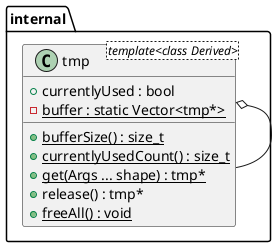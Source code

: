 @startuml





/' Objects '/

namespace internal {
	class tmp <template<class Derived>> {
		+currentlyUsed : bool
		+{static} bufferSize() : size_t
		+{static} currentlyUsedCount() : size_t
		-{static} buffer : static Vector<tmp*>
		+{static} get(Args ... shape) : tmp*
		+release() : tmp*
		+{static} freeAll() : void
	}
}





/' Inheritance relationships '/




/' Aggregation relationships '/

internal.tmp o-- internal.tmp






/' Nested objects '/



@enduml
